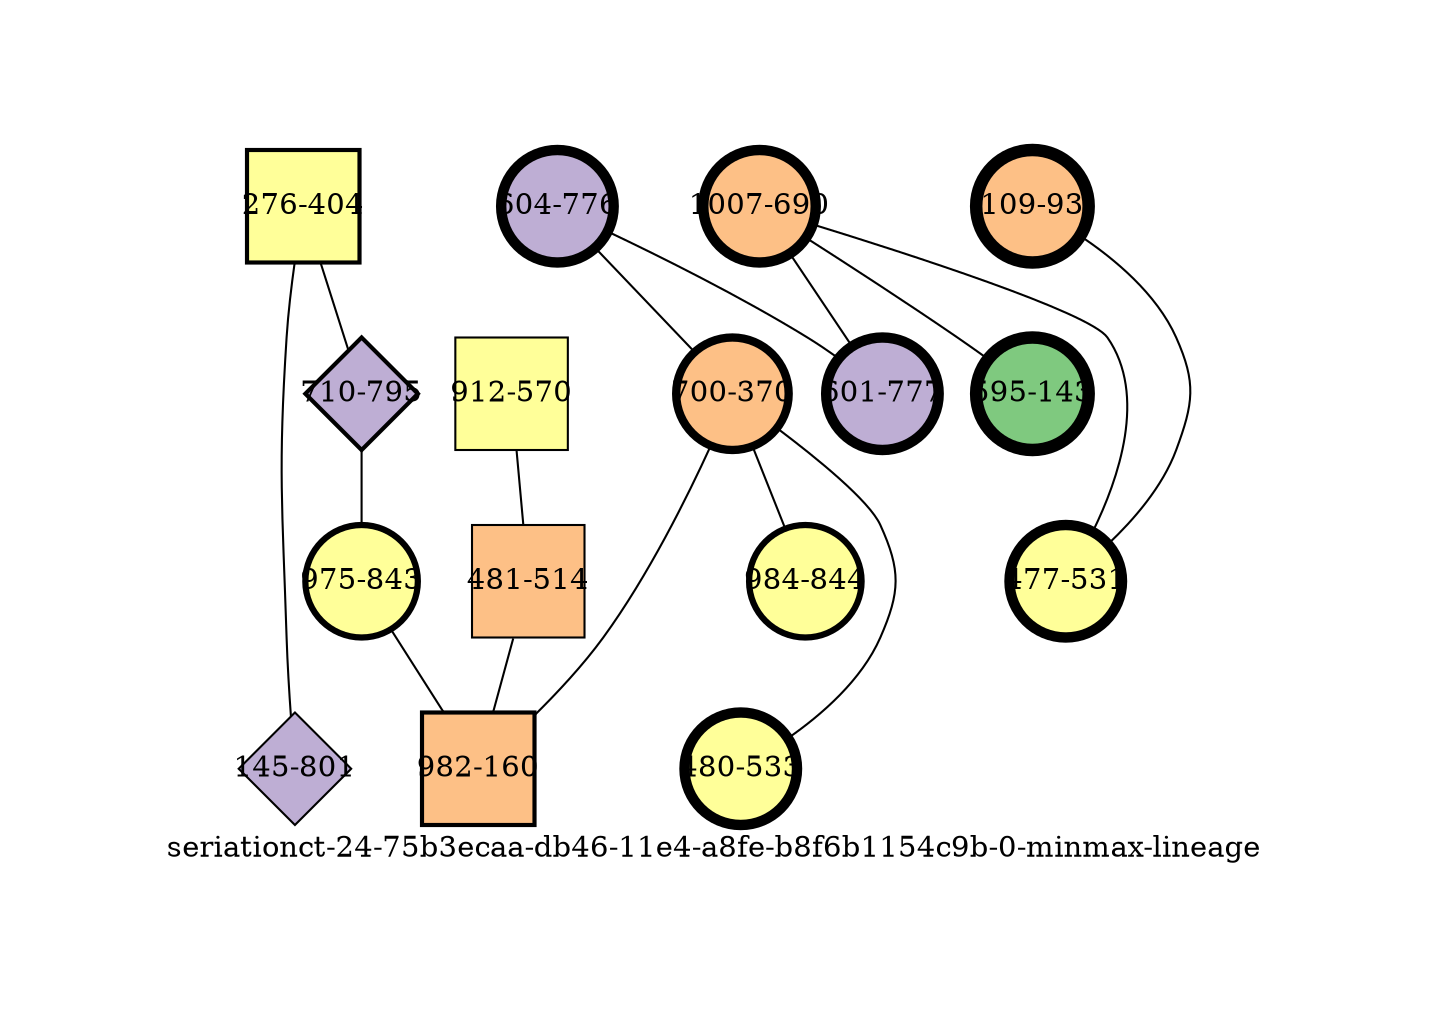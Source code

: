 strict graph "seriationct-24-75b3ecaa-db46-11e4-a8fe-b8f6b1154c9b-0-minmax-lineage" {
labelloc=b;
ratio=auto;
pad="1.0";
label="seriationct-24-75b3ecaa-db46-11e4-a8fe-b8f6b1154c9b-0-minmax-lineage";
node [width="0.75", style=filled, fixedsize=true, height="0.75", shape=circle, label=""];
0 [xCoordinate="404.0", appears_in_slice=2, yCoordinate="276.0", colorscheme=accent6, lineage_id=1, short_label="276-404", label="276-404", shape=square, cluster_id=3, fillcolor=4, size="500.0", id=0, penwidth="2.0"];
1 [xCoordinate="690.0", appears_in_slice=5, yCoordinate="1007.0", colorscheme=accent6, lineage_id=0, short_label="1007-690", label="1007-690", shape=circle, cluster_id=2, fillcolor=3, size="500.0", id=1, penwidth="5.0"];
2 [xCoordinate="93.0", appears_in_slice=6, yCoordinate="109.0", colorscheme=accent6, lineage_id=0, short_label="109-93", label="109-93", shape=circle, cluster_id=2, fillcolor=3, size="500.0", id=2, penwidth="6.0"];
3 [xCoordinate="801.0", appears_in_slice=1, yCoordinate="145.0", colorscheme=accent6, lineage_id=2, short_label="145-801", label="145-801", shape=diamond, cluster_id=1, fillcolor=2, size="500.0", id=3, penwidth="1.0"];
4 [xCoordinate="776.0", appears_in_slice=5, yCoordinate="604.0", colorscheme=accent6, lineage_id=0, short_label="604-776", label="604-776", shape=circle, cluster_id=1, fillcolor=2, size="500.0", id=13, penwidth="5.0"];
5 [xCoordinate="570.0", appears_in_slice=1, yCoordinate="912.0", colorscheme=accent6, lineage_id=1, short_label="912-570", label="912-570", shape=square, cluster_id=3, fillcolor=4, size="500.0", id=5, penwidth="1.0"];
6 [xCoordinate="370.0", appears_in_slice=4, yCoordinate="700.0", colorscheme=accent6, lineage_id=0, short_label="700-370", label="700-370", shape=circle, cluster_id=2, fillcolor=3, size="500.0", id=6, penwidth="4.0"];
7 [xCoordinate="514.0", appears_in_slice=1, yCoordinate="481.0", colorscheme=accent6, lineage_id=1, short_label="481-514", label="481-514", shape=square, cluster_id=2, fillcolor=3, size="500.0", id=7, penwidth="1.0"];
8 [xCoordinate="143.0", appears_in_slice=6, yCoordinate="595.0", colorscheme=accent6, lineage_id=0, short_label="595-143", label="595-143", shape=circle, cluster_id=0, fillcolor=1, size="500.0", id=8, penwidth="6.0"];
9 [xCoordinate="795.0", appears_in_slice=2, yCoordinate="710.0", colorscheme=accent6, lineage_id=2, short_label="710-795", label="710-795", shape=diamond, cluster_id=1, fillcolor=2, size="500.0", id=9, penwidth="2.0"];
10 [xCoordinate="844.0", appears_in_slice=3, yCoordinate="984.0", colorscheme=accent6, lineage_id=0, short_label="984-844", label="984-844", shape=circle, cluster_id=3, fillcolor=4, size="500.0", id=10, penwidth="3.0"];
11 [xCoordinate="843.0", appears_in_slice=3, yCoordinate="975.0", colorscheme=accent6, lineage_id=0, short_label="975-843", label="975-843", shape=circle, cluster_id=3, fillcolor=4, size="500.0", id=11, penwidth="3.0"];
12 [xCoordinate="531.0", appears_in_slice=5, yCoordinate="477.0", colorscheme=accent6, lineage_id=0, short_label="477-531", label="477-531", shape=circle, cluster_id=3, fillcolor=4, size="500.0", id=12, penwidth="5.0"];
13 [xCoordinate="777.0", appears_in_slice=5, yCoordinate="601.0", colorscheme=accent6, lineage_id=0, short_label="601-777", label="601-777", shape=circle, cluster_id=1, fillcolor=2, size="500.0", id=4, penwidth="5.0"];
14 [xCoordinate="533.0", appears_in_slice=5, yCoordinate="480.0", colorscheme=accent6, lineage_id=0, short_label="480-533", label="480-533", shape=circle, cluster_id=3, fillcolor=4, size="500.0", id=14, penwidth="5.0"];
15 [xCoordinate="160.0", appears_in_slice=2, yCoordinate="982.0", colorscheme=accent6, lineage_id=1, short_label="982-160", label="982-160", shape=square, cluster_id=2, fillcolor=3, size="500.0", id=15, penwidth="2.0"];
0 -- 9  [inverseweight="16.1374306092", weight="0.0619677335393"];
0 -- 3  [inverseweight="3.21878036481", weight="0.310676680811"];
1 -- 8  [inverseweight="4.04755480123", weight="0.247062745067"];
1 -- 12  [inverseweight="4.84638120125", weight="0.206339526024"];
1 -- 13  [inverseweight="1.47686161279", weight="0.677111512234"];
2 -- 12  [inverseweight="3.79419900659", weight="0.263560239793"];
4 -- 13  [inverseweight="14.8872833544", weight="0.067171422495"];
4 -- 6  [inverseweight="1.92069174569", weight="0.520645752888"];
5 -- 7  [inverseweight="1.81692092216", weight="0.550381685742"];
6 -- 10  [inverseweight="1.55732260034", weight="0.642127713154"];
6 -- 14  [inverseweight="1.79725932813", weight="0.556402731841"];
6 -- 15  [inverseweight="1.62712009497", weight="0.61458278531"];
7 -- 15  [inverseweight="1.79667906915", weight="0.556582428756"];
9 -- 11  [inverseweight="1.71603598299", weight="0.582738363247"];
11 -- 15  [inverseweight="1.48179535451", weight="0.674857021894"];
}
